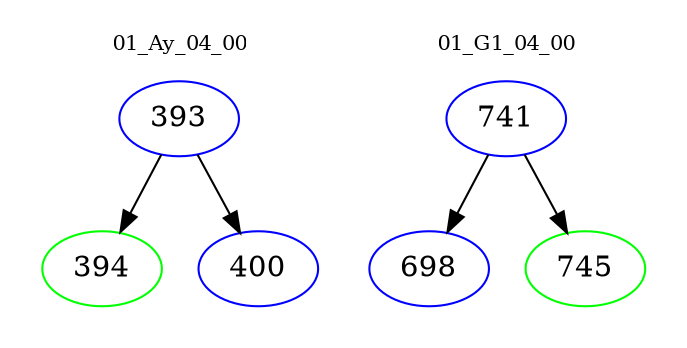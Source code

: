 digraph{
subgraph cluster_0 {
color = white
label = "01_Ay_04_00";
fontsize=10;
T0_393 [label="393", color="blue"]
T0_393 -> T0_394 [color="black"]
T0_394 [label="394", color="green"]
T0_393 -> T0_400 [color="black"]
T0_400 [label="400", color="blue"]
}
subgraph cluster_1 {
color = white
label = "01_G1_04_00";
fontsize=10;
T1_741 [label="741", color="blue"]
T1_741 -> T1_698 [color="black"]
T1_698 [label="698", color="blue"]
T1_741 -> T1_745 [color="black"]
T1_745 [label="745", color="green"]
}
}
